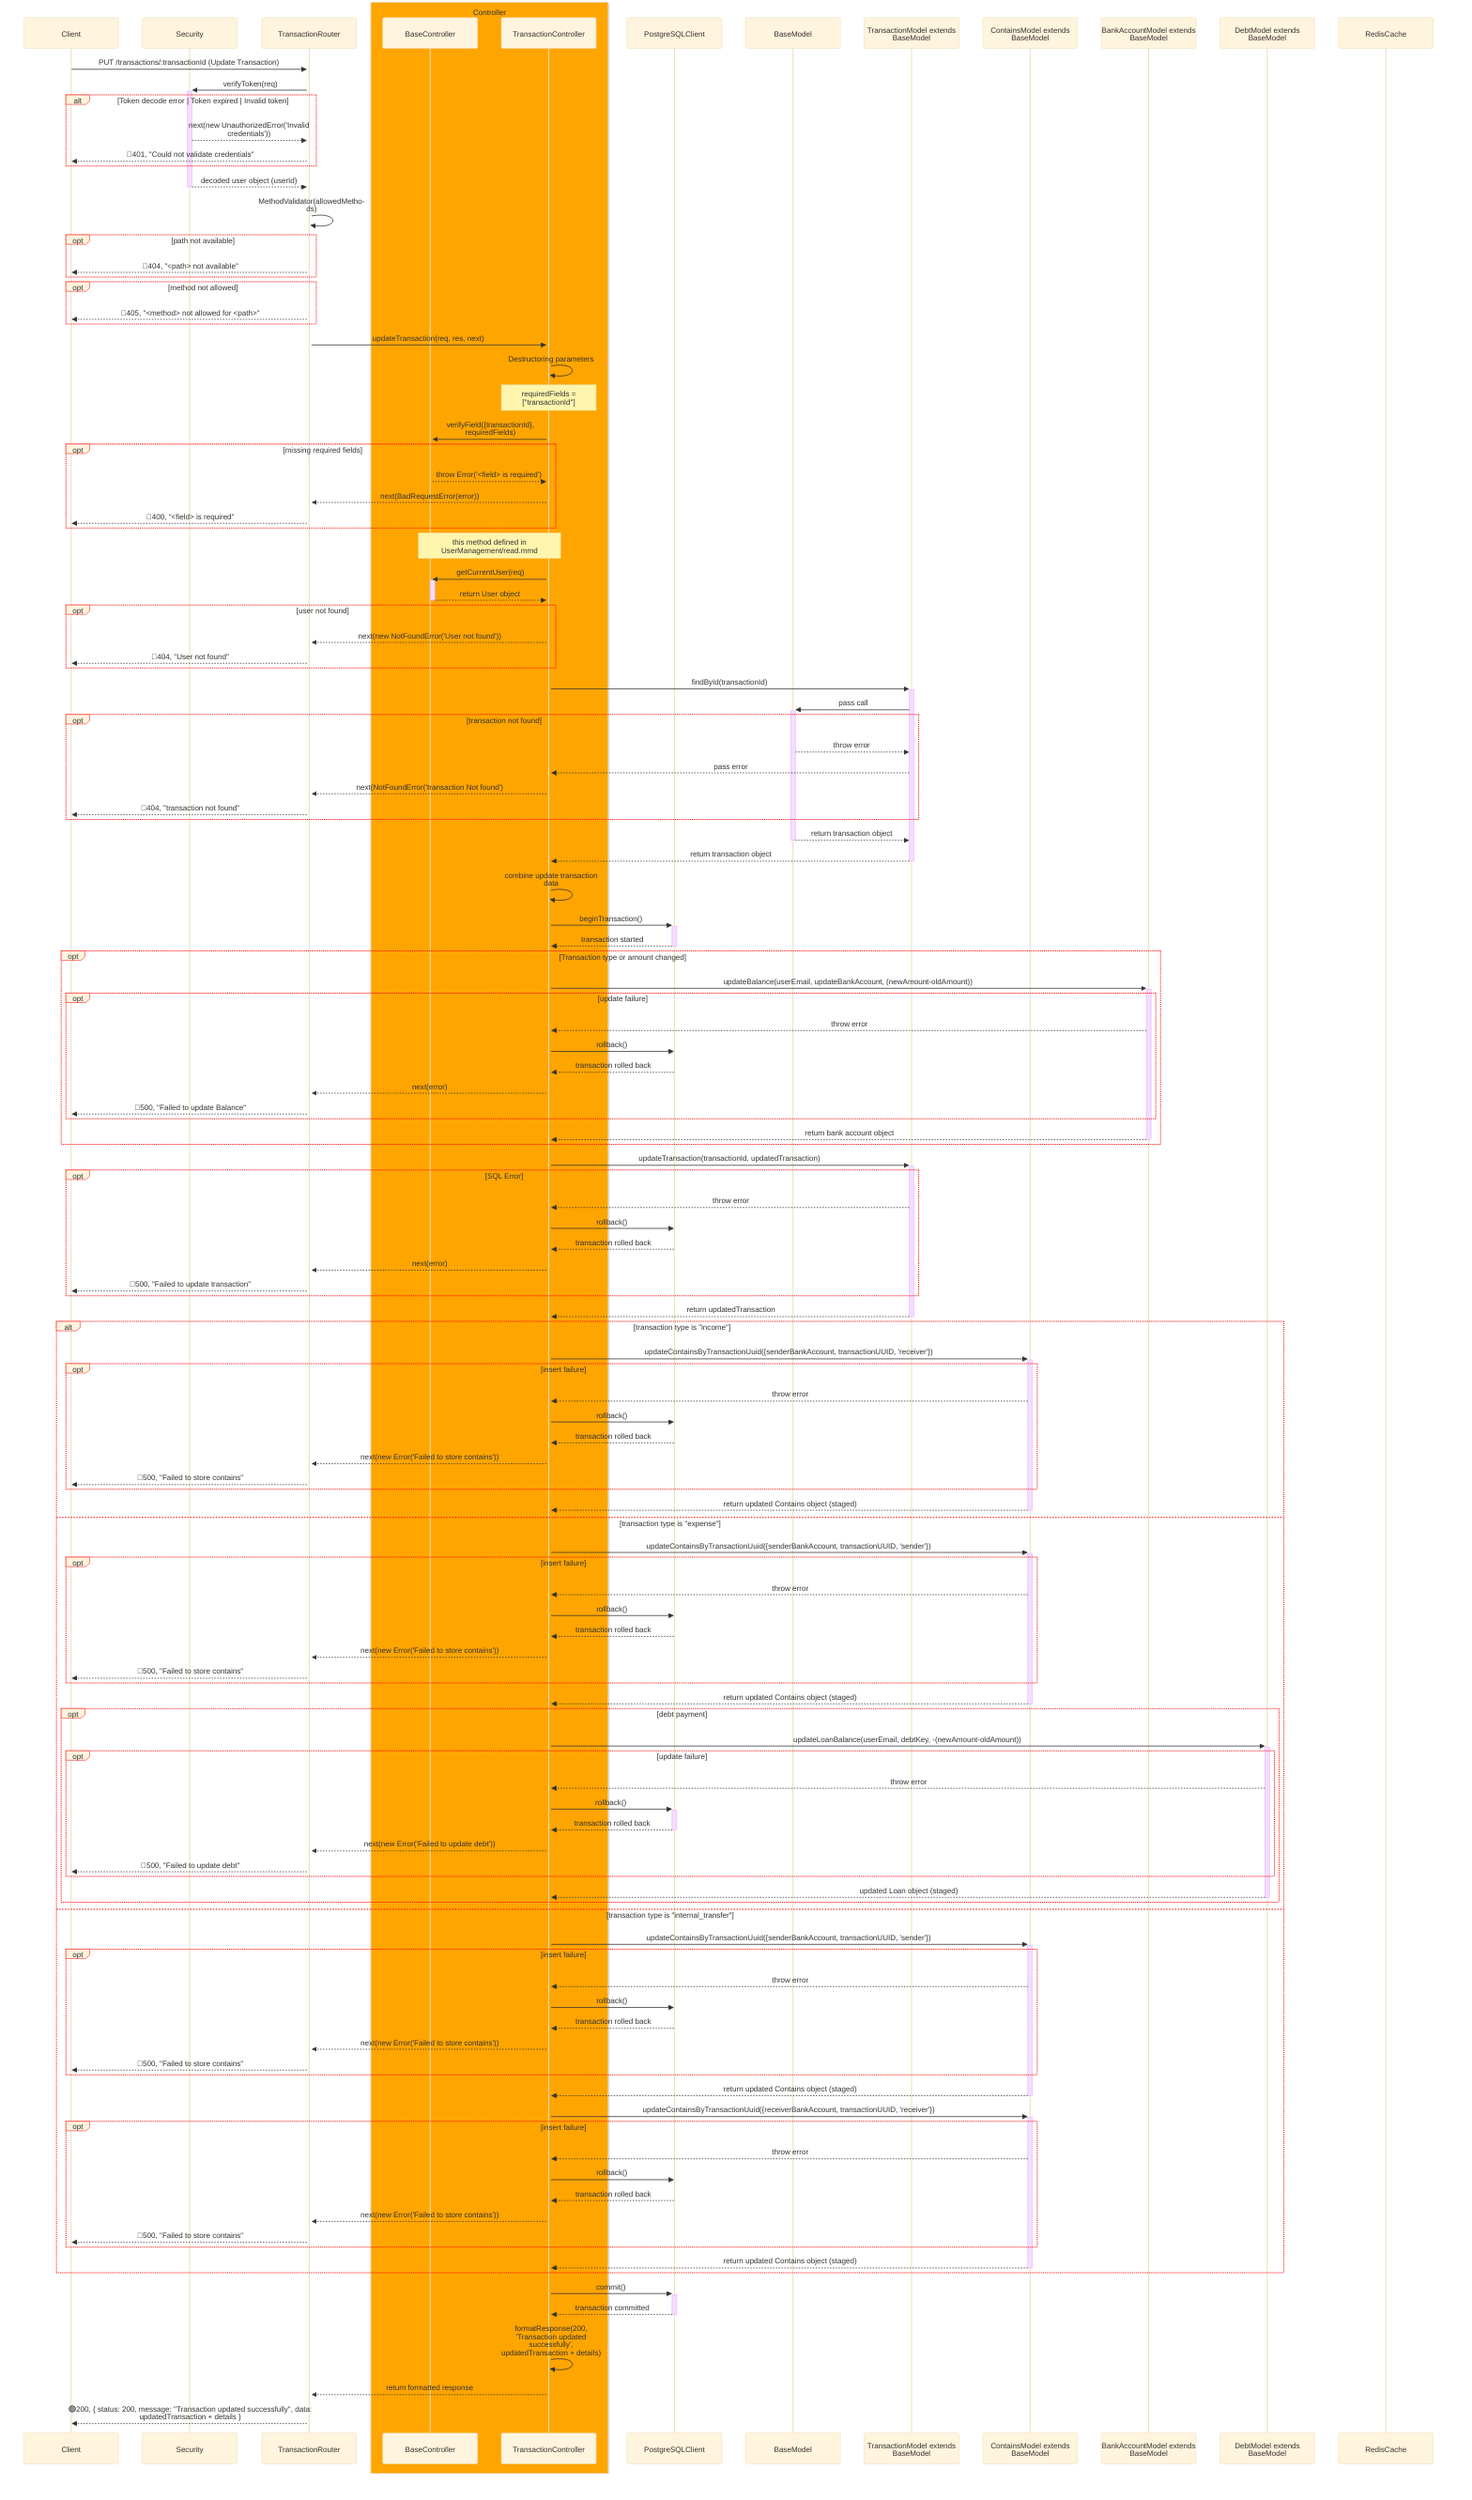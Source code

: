 %%{
    init: {
        "theme":"base",
        "themeVariables": {
            'labelBoxBorderColor': '#ff0000'
        },
        "sequence": { 
            "wrap": true, 
            "width": 200 
        } 
    }
}%%
sequenceDiagram
    participant Client
    participant Sec as Security
    participant Router as TransactionRouter
    box orange Controller
        participant BaseCont as BaseController
        participant Cont as TransactionController
    end
    participant PGClient as PostgreSQLClient
    participant BaseModel as BaseModel 
    participant Model as TransactionModel extends BaseModel
    participant ContainsModel as ContainsModel extends BaseModel
    participant BankAccountModel as BankAccountModel extends BaseModel
    participant DebtModel as DebtModel extends BaseModel
    participant Redis as RedisCache

    Client->>+Router: PUT /transactions/:transactionId (Update Transaction)
    Router->>+Sec: verifyToken(req)
    alt Token decode error | Token expired | Invalid token
        Sec-->>Router: next(new UnauthorizedError('Invalid credentials'))
        Router-->>Client: 🔴401, "Could not validate credentials"
    end
    Sec-->>-Router: decoded user object (userId)

    Router->>Router: MethodValidator(allowedMethods)
    opt path not available
        Router-->>Client: 🔴404, "<path> not available"
    end
    opt method not allowed
        Router-->>Client: 🔴405, "<method> not allowed for <path>"
    end

    Router->>+Cont: updateTransaction(req, res, next)
    Cont->>Cont: Destructoring parameters
    Note over Cont: requiredFields = ["transactionId"]
    Cont->>+BaseCont: verifyField({transactionId}, requiredFields)
    opt missing required fields
        BaseCont-->>Cont: throw Error('<field> is required')
        Cont-->>Router: next(BadRequestError(error))
        Router-->>Client: 🔴400, "<field> is required"
    end

    Note over Cont, BaseCont: this method defined in UserManagement/read.mmd
    Cont->>+BaseCont: getCurrentUser(req)
    BaseCont-->>-Cont: return User object
    opt user not found
        Cont-->>Router: next(new NotFoundError('User not found'))
        Router-->>Client: 🔴404, "User not found"
    end

    Cont->>+Model: findById(transactionId)
    Model->>+BaseModel: pass call
    opt transaction not found
        BaseModel-->>Model: throw error
        Model-->>Cont: pass error
        Cont-->>Router: next(NotFoundError('transaction Not found')
        Router-->>Client: 🔴404, "transaction not found"
    end
    BaseModel-->>-Model:return transaction object
    Model-->>-Cont: return transaction object

    Cont->>Cont: combine update transaction data

    Cont->>+PGClient: beginTransaction()
    PGClient-->>-Cont: transaction started

    opt Transaction type or amount changed
        Cont->>+BankAccountModel: updateBalance(userEmail, updateBankAccount, (newAmount-oldAmount))
        opt update failure
            BankAccountModel-->>Cont: throw error
            Cont->>PGClient: rollback()
            PGClient-->>Cont: transaction rolled back
            Cont-->>Router: next(error)
            Router-->>Client: 🔴500, "Failed to update Balance"
        end
        BankAccountModel-->>-Cont: return bank account object
    end

    Cont->>+Model: updateTransaction(transactionId, updatedTransaction)
    opt SQL Error
        Model-->>Cont: throw error
        Cont->>PGClient: rollback()
        PGClient-->>Cont: transaction rolled back
        Cont-->>Router: next(error)
        Router-->>Client: 🔴500, "Failed to update transaction"
    end
    Model-->>-Cont: return updatedTransaction

    alt transaction type is "income"
        Cont->>+ContainsModel: updateContainsByTransactionUuid({senderBankAccount, transactionUUID, 'receiver'})
        opt insert failure
            ContainsModel-->>Cont: throw error
            Cont->>PGClient: rollback()
            PGClient-->>Cont: transaction rolled back
            Cont-->>Router: next(new Error('Failed to store contains'))
            Router-->>Client: 🔴500, "Failed to store contains"
        end
        ContainsModel-->>-Cont: return updated Contains object (staged)
    else transaction type is "expense"
        Cont->>+ContainsModel: updateContainsByTransactionUuid({senderBankAccount, transactionUUID, 'sender'})
        opt insert failure
            ContainsModel-->>Cont: throw error
            Cont->>PGClient: rollback()
            PGClient-->>Cont: transaction rolled back
            Cont-->>Router: next(new Error('Failed to store contains'))
            Router-->>Client: 🔴500, "Failed to store contains"
        end
        ContainsModel-->>-Cont: return updated Contains object (staged)
        opt debt payment
            Cont->>+DebtModel: updateLoanBalance(userEmail, debtKey, -(newAmount-oldAmount))
            opt update failure
                DebtModel-->>Cont: throw error
                Cont->>+PGClient: rollback()
                PGClient-->>-Cont: transaction rolled back
                Cont-->>Router: next(new Error('Failed to update debt'))
                Router-->>Client: 🔴500, "Failed to update debt"
            end
            DebtModel-->>-Cont: updated Loan object (staged)
        end
    else transaction type is "internal_transfer"
        Cont->>+ContainsModel: updateContainsByTransactionUuid({senderBankAccount, transactionUUID, 'sender'})
        opt insert failure
            ContainsModel-->>Cont: throw error
            Cont->>PGClient: rollback()
            PGClient-->>Cont: transaction rolled back
            Cont-->>Router: next(new Error('Failed to store contains'))
            Router-->>Client: 🔴500, "Failed to store contains"
        end
        ContainsModel-->>-Cont: return updated Contains object (staged)
        Cont->>+ContainsModel: updateContainsByTransactionUuid({receiverBankAccount, transactionUUID, 'receiver'})
        opt insert failure
            ContainsModel-->>Cont: throw error
            Cont->>PGClient: rollback()
            PGClient-->>Cont: transaction rolled back
            Cont-->>Router: next(new Error('Failed to store contains'))
            Router-->>Client: 🔴500, "Failed to store contains"
        end
        ContainsModel-->>-Cont: return updated Contains object (staged)
    end

    Cont->>+PGClient: commit()
    PGClient-->>-Cont: transaction committed



    Cont->>Cont: formatResponse(200, 'Transaction updated successfully', updatedTransaction + details)
    Cont-->>Router: return formatted response
    Router-->>Client: 🟢200, { status: 200, message: "Transaction updated successfully", data: updatedTransaction + details }